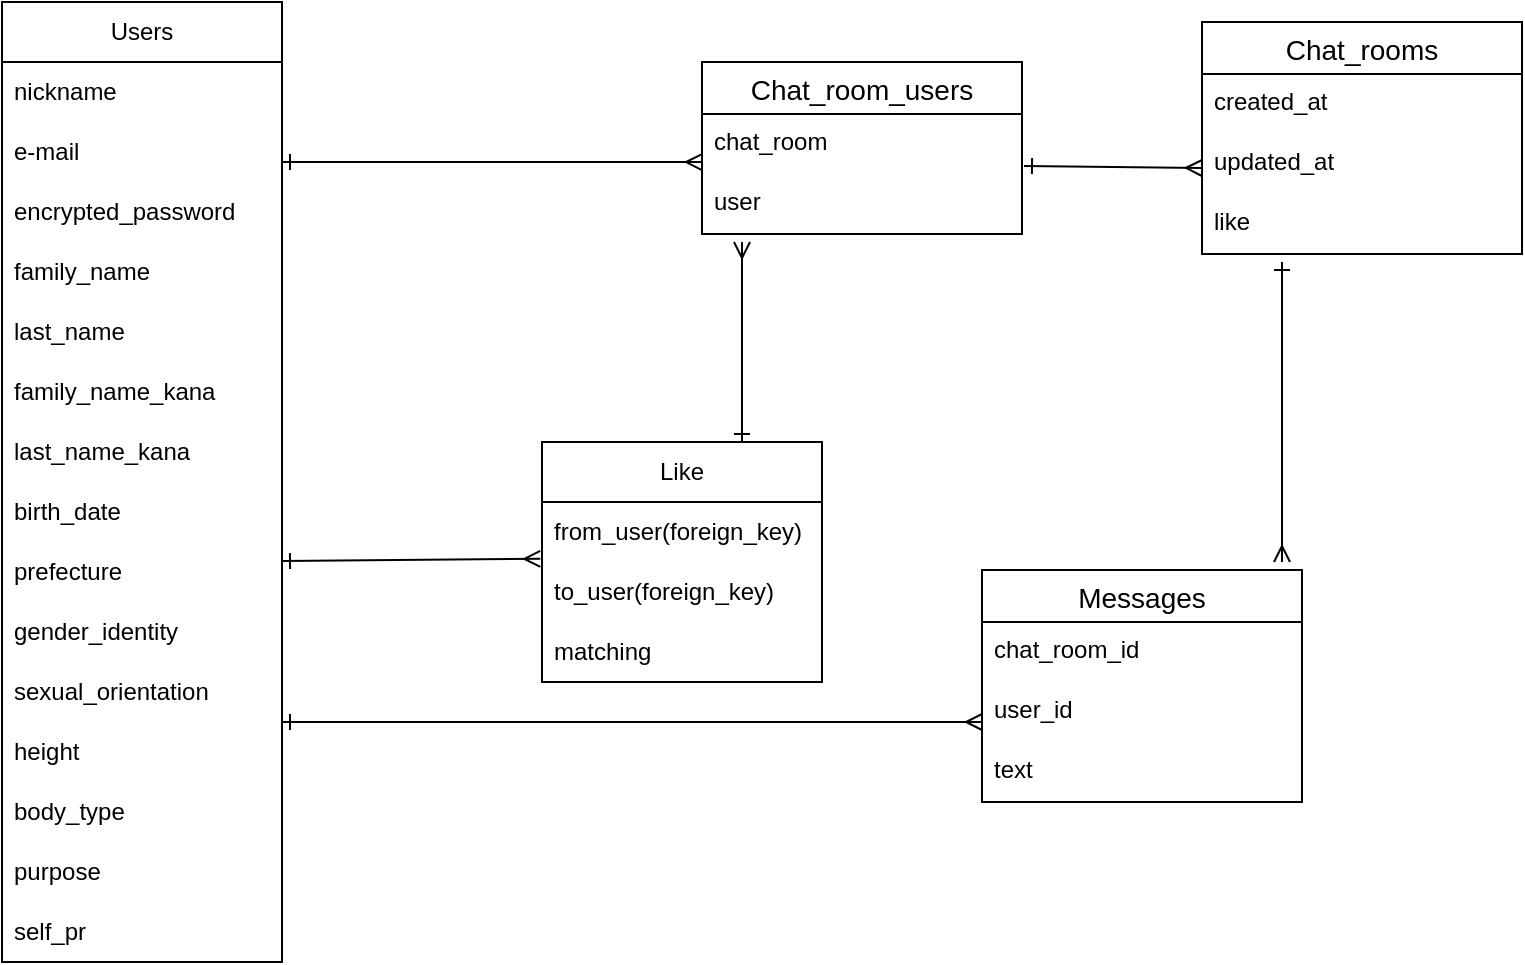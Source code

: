 <mxfile>
    <diagram id="AxSmOpscyUpYvCv1NAAm" name="ページ1">
        <mxGraphModel dx="801" dy="563" grid="1" gridSize="10" guides="1" tooltips="1" connect="1" arrows="1" fold="1" page="1" pageScale="1" pageWidth="827" pageHeight="1169" math="0" shadow="0">
            <root>
                <mxCell id="0"/>
                <mxCell id="1" parent="0"/>
                <mxCell id="2" value="Users" style="swimlane;fontStyle=0;childLayout=stackLayout;horizontal=1;startSize=30;horizontalStack=0;resizeParent=1;resizeParentMax=0;resizeLast=0;collapsible=1;marginBottom=0;whiteSpace=wrap;html=1;" parent="1" vertex="1">
                    <mxGeometry x="40" y="80" width="140" height="480" as="geometry"/>
                </mxCell>
                <mxCell id="3" value="nickname" style="text;strokeColor=none;fillColor=none;align=left;verticalAlign=middle;spacingLeft=4;spacingRight=4;overflow=hidden;points=[[0,0.5],[1,0.5]];portConstraint=eastwest;rotatable=0;whiteSpace=wrap;html=1;" parent="2" vertex="1">
                    <mxGeometry y="30" width="140" height="30" as="geometry"/>
                </mxCell>
                <mxCell id="4" value="e-mail" style="text;strokeColor=none;fillColor=none;align=left;verticalAlign=middle;spacingLeft=4;spacingRight=4;overflow=hidden;points=[[0,0.5],[1,0.5]];portConstraint=eastwest;rotatable=0;whiteSpace=wrap;html=1;" parent="2" vertex="1">
                    <mxGeometry y="60" width="140" height="30" as="geometry"/>
                </mxCell>
                <mxCell id="18" value="&lt;span style=&quot;&quot;&gt;encrypted_password&lt;/span&gt;" style="text;strokeColor=none;fillColor=none;align=left;verticalAlign=middle;spacingLeft=4;spacingRight=4;overflow=hidden;points=[[0,0.5],[1,0.5]];portConstraint=eastwest;rotatable=0;whiteSpace=wrap;html=1;" parent="2" vertex="1">
                    <mxGeometry y="90" width="140" height="30" as="geometry"/>
                </mxCell>
                <mxCell id="6" value="family_name" style="text;strokeColor=none;fillColor=none;align=left;verticalAlign=middle;spacingLeft=4;spacingRight=4;overflow=hidden;points=[[0,0.5],[1,0.5]];portConstraint=eastwest;rotatable=0;whiteSpace=wrap;html=1;" parent="2" vertex="1">
                    <mxGeometry y="120" width="140" height="30" as="geometry"/>
                </mxCell>
                <mxCell id="7" value="last_name" style="text;strokeColor=none;fillColor=none;align=left;verticalAlign=middle;spacingLeft=4;spacingRight=4;overflow=hidden;points=[[0,0.5],[1,0.5]];portConstraint=eastwest;rotatable=0;whiteSpace=wrap;html=1;" parent="2" vertex="1">
                    <mxGeometry y="150" width="140" height="30" as="geometry"/>
                </mxCell>
                <mxCell id="8" value="family_name_kana" style="text;strokeColor=none;fillColor=none;align=left;verticalAlign=middle;spacingLeft=4;spacingRight=4;overflow=hidden;points=[[0,0.5],[1,0.5]];portConstraint=eastwest;rotatable=0;whiteSpace=wrap;html=1;" parent="2" vertex="1">
                    <mxGeometry y="180" width="140" height="30" as="geometry"/>
                </mxCell>
                <mxCell id="9" value="last_name_kana" style="text;strokeColor=none;fillColor=none;align=left;verticalAlign=middle;spacingLeft=4;spacingRight=4;overflow=hidden;points=[[0,0.5],[1,0.5]];portConstraint=eastwest;rotatable=0;whiteSpace=wrap;html=1;" parent="2" vertex="1">
                    <mxGeometry y="210" width="140" height="30" as="geometry"/>
                </mxCell>
                <mxCell id="10" value="birth_date" style="text;strokeColor=none;fillColor=none;align=left;verticalAlign=middle;spacingLeft=4;spacingRight=4;overflow=hidden;points=[[0,0.5],[1,0.5]];portConstraint=eastwest;rotatable=0;whiteSpace=wrap;html=1;" parent="2" vertex="1">
                    <mxGeometry y="240" width="140" height="30" as="geometry"/>
                </mxCell>
                <mxCell id="11" value="prefecture" style="text;strokeColor=none;fillColor=none;align=left;verticalAlign=middle;spacingLeft=4;spacingRight=4;overflow=hidden;points=[[0,0.5],[1,0.5]];portConstraint=eastwest;rotatable=0;whiteSpace=wrap;html=1;" parent="2" vertex="1">
                    <mxGeometry y="270" width="140" height="30" as="geometry"/>
                </mxCell>
                <mxCell id="12" value="gender_identity" style="text;strokeColor=none;fillColor=none;align=left;verticalAlign=middle;spacingLeft=4;spacingRight=4;overflow=hidden;points=[[0,0.5],[1,0.5]];portConstraint=eastwest;rotatable=0;whiteSpace=wrap;html=1;" parent="2" vertex="1">
                    <mxGeometry y="300" width="140" height="30" as="geometry"/>
                </mxCell>
                <mxCell id="13" value="sexual_orientation" style="text;strokeColor=none;fillColor=none;align=left;verticalAlign=middle;spacingLeft=4;spacingRight=4;overflow=hidden;points=[[0,0.5],[1,0.5]];portConstraint=eastwest;rotatable=0;whiteSpace=wrap;html=1;" parent="2" vertex="1">
                    <mxGeometry y="330" width="140" height="30" as="geometry"/>
                </mxCell>
                <mxCell id="14" value="height" style="text;strokeColor=none;fillColor=none;align=left;verticalAlign=middle;spacingLeft=4;spacingRight=4;overflow=hidden;points=[[0,0.5],[1,0.5]];portConstraint=eastwest;rotatable=0;whiteSpace=wrap;html=1;" parent="2" vertex="1">
                    <mxGeometry y="360" width="140" height="30" as="geometry"/>
                </mxCell>
                <mxCell id="15" value="body_type" style="text;strokeColor=none;fillColor=none;align=left;verticalAlign=middle;spacingLeft=4;spacingRight=4;overflow=hidden;points=[[0,0.5],[1,0.5]];portConstraint=eastwest;rotatable=0;whiteSpace=wrap;html=1;" parent="2" vertex="1">
                    <mxGeometry y="390" width="140" height="30" as="geometry"/>
                </mxCell>
                <mxCell id="16" value="purpose" style="text;strokeColor=none;fillColor=none;align=left;verticalAlign=middle;spacingLeft=4;spacingRight=4;overflow=hidden;points=[[0,0.5],[1,0.5]];portConstraint=eastwest;rotatable=0;whiteSpace=wrap;html=1;" parent="2" vertex="1">
                    <mxGeometry y="420" width="140" height="30" as="geometry"/>
                </mxCell>
                <mxCell id="5" value="self_pr" style="text;strokeColor=none;fillColor=none;align=left;verticalAlign=middle;spacingLeft=4;spacingRight=4;overflow=hidden;points=[[0,0.5],[1,0.5]];portConstraint=eastwest;rotatable=0;whiteSpace=wrap;html=1;" parent="2" vertex="1">
                    <mxGeometry y="450" width="140" height="30" as="geometry"/>
                </mxCell>
                <mxCell id="23" value="Like" style="swimlane;fontStyle=0;childLayout=stackLayout;horizontal=1;startSize=30;horizontalStack=0;resizeParent=1;resizeParentMax=0;resizeLast=0;collapsible=1;marginBottom=0;whiteSpace=wrap;html=1;" parent="1" vertex="1">
                    <mxGeometry x="310" y="300" width="140" height="120" as="geometry"/>
                </mxCell>
                <mxCell id="24" value="from_user(foreign_key)" style="text;strokeColor=none;fillColor=none;align=left;verticalAlign=middle;spacingLeft=4;spacingRight=4;overflow=hidden;points=[[0,0.5],[1,0.5]];portConstraint=eastwest;rotatable=0;whiteSpace=wrap;html=1;" parent="23" vertex="1">
                    <mxGeometry y="30" width="140" height="30" as="geometry"/>
                </mxCell>
                <mxCell id="26" value="to_user(foreign_key)" style="text;strokeColor=none;fillColor=none;align=left;verticalAlign=middle;spacingLeft=4;spacingRight=4;overflow=hidden;points=[[0,0.5],[1,0.5]];portConstraint=eastwest;rotatable=0;whiteSpace=wrap;html=1;" parent="23" vertex="1">
                    <mxGeometry y="60" width="140" height="30" as="geometry"/>
                </mxCell>
                <mxCell id="27" value="matching" style="text;strokeColor=none;fillColor=none;align=left;verticalAlign=middle;spacingLeft=4;spacingRight=4;overflow=hidden;points=[[0,0.5],[1,0.5]];portConstraint=eastwest;rotatable=0;whiteSpace=wrap;html=1;" parent="23" vertex="1">
                    <mxGeometry y="90" width="140" height="30" as="geometry"/>
                </mxCell>
                <mxCell id="28" value="" style="endArrow=ERmany;html=1;entryX=0;entryY=0.667;entryDx=0;entryDy=0;entryPerimeter=0;startArrow=ERone;startFill=0;endFill=0;" parent="1" edge="1">
                    <mxGeometry width="50" height="50" relative="1" as="geometry">
                        <mxPoint x="180" y="160" as="sourcePoint"/>
                        <mxPoint x="390" y="160.01" as="targetPoint"/>
                        <Array as="points"/>
                    </mxGeometry>
                </mxCell>
                <mxCell id="29" value="" style="endArrow=ERmany;html=1;startArrow=ERone;startFill=0;endFill=0;entryX=-0.006;entryY=0.947;entryDx=0;entryDy=0;entryPerimeter=0;" parent="1" edge="1" target="24">
                    <mxGeometry width="50" height="50" relative="1" as="geometry">
                        <mxPoint x="180" y="359.5" as="sourcePoint"/>
                        <mxPoint x="272" y="359.5" as="targetPoint"/>
                        <Array as="points"/>
                    </mxGeometry>
                </mxCell>
                <mxCell id="30" value="" style="endArrow=ERmany;html=1;endFill=0;startArrow=ERone;startFill=0;" parent="1" edge="1">
                    <mxGeometry width="50" height="50" relative="1" as="geometry">
                        <mxPoint x="410" y="300" as="sourcePoint"/>
                        <mxPoint x="410" y="200" as="targetPoint"/>
                    </mxGeometry>
                </mxCell>
                <mxCell id="31" value="Chat_rooms" style="swimlane;fontStyle=0;childLayout=stackLayout;horizontal=1;startSize=26;horizontalStack=0;resizeParent=1;resizeParentMax=0;resizeLast=0;collapsible=1;marginBottom=0;align=center;fontSize=14;" vertex="1" parent="1">
                    <mxGeometry x="640" y="90" width="160" height="116" as="geometry"/>
                </mxCell>
                <mxCell id="32" value="created_at" style="text;strokeColor=none;fillColor=none;spacingLeft=4;spacingRight=4;overflow=hidden;rotatable=0;points=[[0,0.5],[1,0.5]];portConstraint=eastwest;fontSize=12;fontFamily=Helvetica;" vertex="1" parent="31">
                    <mxGeometry y="26" width="160" height="30" as="geometry"/>
                </mxCell>
                <mxCell id="33" value="updated_at" style="text;strokeColor=none;fillColor=none;spacingLeft=4;spacingRight=4;overflow=hidden;rotatable=0;points=[[0,0.5],[1,0.5]];portConstraint=eastwest;fontSize=12;" vertex="1" parent="31">
                    <mxGeometry y="56" width="160" height="30" as="geometry"/>
                </mxCell>
                <mxCell id="34" value="like" style="text;strokeColor=none;fillColor=none;spacingLeft=4;spacingRight=4;overflow=hidden;rotatable=0;points=[[0,0.5],[1,0.5]];portConstraint=eastwest;fontSize=12;" vertex="1" parent="31">
                    <mxGeometry y="86" width="160" height="30" as="geometry"/>
                </mxCell>
                <mxCell id="35" value="Chat_room_users" style="swimlane;fontStyle=0;childLayout=stackLayout;horizontal=1;startSize=26;horizontalStack=0;resizeParent=1;resizeParentMax=0;resizeLast=0;collapsible=1;marginBottom=0;align=center;fontSize=14;fontFamily=Helvetica;" vertex="1" parent="1">
                    <mxGeometry x="390" y="110" width="160" height="86" as="geometry"/>
                </mxCell>
                <mxCell id="36" value="chat_room" style="text;strokeColor=none;fillColor=none;spacingLeft=4;spacingRight=4;overflow=hidden;rotatable=0;points=[[0,0.5],[1,0.5]];portConstraint=eastwest;fontSize=12;fontFamily=Helvetica;" vertex="1" parent="35">
                    <mxGeometry y="26" width="160" height="30" as="geometry"/>
                </mxCell>
                <mxCell id="37" value="user" style="text;strokeColor=none;fillColor=none;spacingLeft=4;spacingRight=4;overflow=hidden;rotatable=0;points=[[0,0.5],[1,0.5]];portConstraint=eastwest;fontSize=12;fontFamily=Helvetica;" vertex="1" parent="35">
                    <mxGeometry y="56" width="160" height="30" as="geometry"/>
                </mxCell>
                <mxCell id="39" value="" style="endArrow=ERmany;html=1;startArrow=ERone;startFill=0;endFill=0;" edge="1" parent="1">
                    <mxGeometry width="50" height="50" relative="1" as="geometry">
                        <mxPoint x="551" y="162" as="sourcePoint"/>
                        <mxPoint x="640" y="163" as="targetPoint"/>
                        <Array as="points"/>
                    </mxGeometry>
                </mxCell>
                <mxCell id="42" value="Messages" style="swimlane;fontStyle=0;childLayout=stackLayout;horizontal=1;startSize=26;horizontalStack=0;resizeParent=1;resizeParentMax=0;resizeLast=0;collapsible=1;marginBottom=0;align=center;fontSize=14;fontFamily=Helvetica;" vertex="1" parent="1">
                    <mxGeometry x="530" y="364" width="160" height="116" as="geometry"/>
                </mxCell>
                <mxCell id="43" value="chat_room_id" style="text;strokeColor=none;fillColor=none;spacingLeft=4;spacingRight=4;overflow=hidden;rotatable=0;points=[[0,0.5],[1,0.5]];portConstraint=eastwest;fontSize=12;fontFamily=Helvetica;" vertex="1" parent="42">
                    <mxGeometry y="26" width="160" height="30" as="geometry"/>
                </mxCell>
                <mxCell id="44" value="user_id" style="text;strokeColor=none;fillColor=none;spacingLeft=4;spacingRight=4;overflow=hidden;rotatable=0;points=[[0,0.5],[1,0.5]];portConstraint=eastwest;fontSize=12;fontFamily=Helvetica;" vertex="1" parent="42">
                    <mxGeometry y="56" width="160" height="30" as="geometry"/>
                </mxCell>
                <mxCell id="45" value="text" style="text;strokeColor=none;fillColor=none;spacingLeft=4;spacingRight=4;overflow=hidden;rotatable=0;points=[[0,0.5],[1,0.5]];portConstraint=eastwest;fontSize=12;fontFamily=Helvetica;" vertex="1" parent="42">
                    <mxGeometry y="86" width="160" height="30" as="geometry"/>
                </mxCell>
                <mxCell id="47" value="" style="endArrow=ERone;html=1;rounded=0;fontFamily=Helvetica;startArrow=ERmany;startFill=0;endFill=0;" edge="1" parent="1">
                    <mxGeometry relative="1" as="geometry">
                        <mxPoint x="680" y="360" as="sourcePoint"/>
                        <mxPoint x="680" y="210" as="targetPoint"/>
                    </mxGeometry>
                </mxCell>
                <mxCell id="48" value="" style="endArrow=ERmany;html=1;rounded=0;fontFamily=Helvetica;exitX=1;exitY=0;exitDx=0;exitDy=0;exitPerimeter=0;startArrow=ERone;startFill=0;endFill=0;" edge="1" parent="1" source="14">
                    <mxGeometry relative="1" as="geometry">
                        <mxPoint x="370" y="440" as="sourcePoint"/>
                        <mxPoint x="530" y="440" as="targetPoint"/>
                    </mxGeometry>
                </mxCell>
            </root>
        </mxGraphModel>
    </diagram>
</mxfile>